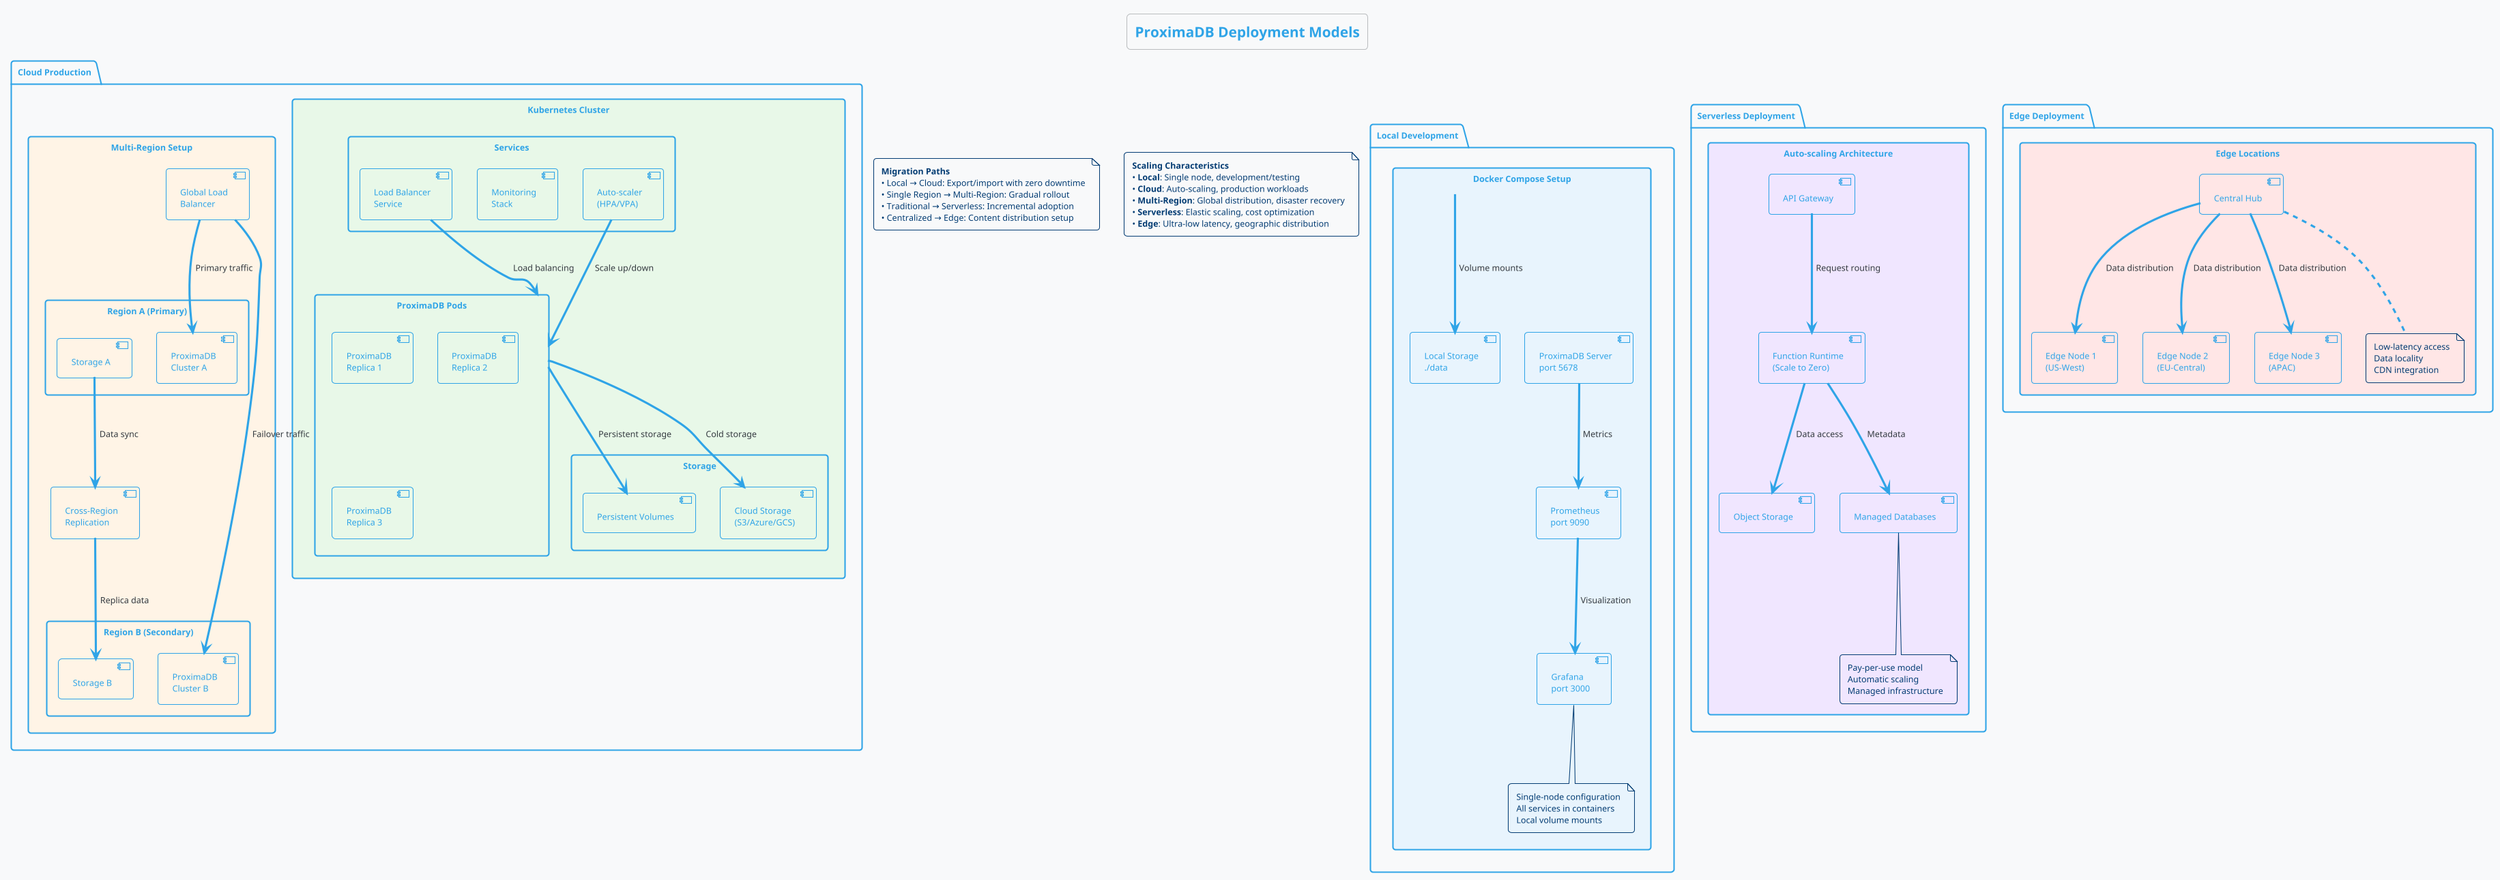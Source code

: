 @startuml deployment-models
!theme cerulean-outline
skinparam backgroundColor #F8F9FA

title ProximaDB Deployment Models

package "Local Development" as local_dev {
  rectangle "Docker Compose Setup" as docker_setup #E8F4FD {
    component [ProximaDB Server\nport 5678] as server_local
    component [Local Storage\n./data] as storage_local
    component [Prometheus\nport 9090] as prometheus_local
    component [Grafana\nport 3000] as grafana_local
    
    note bottom : Single-node configuration\nAll services in containers\nLocal volume mounts
  }
}

package "Cloud Production" as cloud_prod {
  
  rectangle "Kubernetes Cluster" as k8s_cluster #E8F8E8 {
    rectangle "ProximaDB Pods" as proximadb_pods {
      component [ProximaDB\nReplica 1] as pod1
      component [ProximaDB\nReplica 2] as pod2
      component [ProximaDB\nReplica 3] as pod3
    }
    
    rectangle "Storage" as k8s_storage {
      component [Persistent Volumes] as pv
      component [Cloud Storage\n(S3/Azure/GCS)] as cloud_storage
    }
    
    rectangle "Services" as k8s_services {
      component [Load Balancer\nService] as lb_service
      component [Monitoring\nStack] as monitoring
      component [Auto-scaler\n(HPA/VPA)] as autoscaler
    }
  }
  
  rectangle "Multi-Region Setup" as multi_region #FFF4E6 {
    rectangle "Region A (Primary)" as region_a {
      component [ProximaDB\nCluster A] as cluster_a
      component [Storage A] as storage_a
    }
    
    rectangle "Region B (Secondary)" as region_b {
      component [ProximaDB\nCluster B] as cluster_b
      component [Storage B] as storage_b
    }
    
    component [Global Load\nBalancer] as global_lb
    component [Cross-Region\nReplication] as replication
  }
}

package "Serverless Deployment" as serverless {
  rectangle "Auto-scaling Architecture" as serverless_arch #F0E6FF {
    component [API Gateway] as api_gateway
    component [Function Runtime\n(Scale to Zero)] as functions
    component [Object Storage] as object_storage_serverless
    component [Managed Databases] as managed_db
    
    note bottom : Pay-per-use model\nAutomatic scaling\nManaged infrastructure
  }
}

package "Edge Deployment" as edge {
  rectangle "Edge Locations" as edge_locations #FFE6E6 {
    component [Edge Node 1\n(US-West)] as edge1
    component [Edge Node 2\n(EU-Central)] as edge2
    component [Edge Node 3\n(APAC)] as edge3
    component [Central Hub] as central_hub
    
    note bottom : Low-latency access\nData locality\nCDN integration
  }
}

' Local development flow
docker_setup --> storage_local : "Volume mounts"
server_local --> prometheus_local : "Metrics"
prometheus_local --> grafana_local : "Visualization"

' Cloud production flow
proximadb_pods --> pv : "Persistent storage"
proximadb_pods --> cloud_storage : "Cold storage"
lb_service --> proximadb_pods : "Load balancing"
autoscaler --> proximadb_pods : "Scale up/down"

' Multi-region flow
global_lb --> cluster_a : "Primary traffic"
global_lb --> cluster_b : "Failover traffic"
storage_a --> replication : "Data sync"
replication --> storage_b : "Replica data"

' Serverless flow
api_gateway --> functions : "Request routing"
functions --> object_storage_serverless : "Data access"
functions --> managed_db : "Metadata"

' Edge flow
central_hub --> edge1 : "Data distribution"
central_hub --> edge2 : "Data distribution"
central_hub --> edge3 : "Data distribution"

note as migration_note
**Migration Paths**
• Local → Cloud: Export/import with zero downtime
• Single Region → Multi-Region: Gradual rollout
• Traditional → Serverless: Incremental adoption
• Centralized → Edge: Content distribution setup
end note

note as scaling_note
**Scaling Characteristics**
• **Local**: Single node, development/testing
• **Cloud**: Auto-scaling, production workloads
• **Multi-Region**: Global distribution, disaster recovery
• **Serverless**: Elastic scaling, cost optimization
• **Edge**: Ultra-low latency, geographic distribution
end note

@enduml